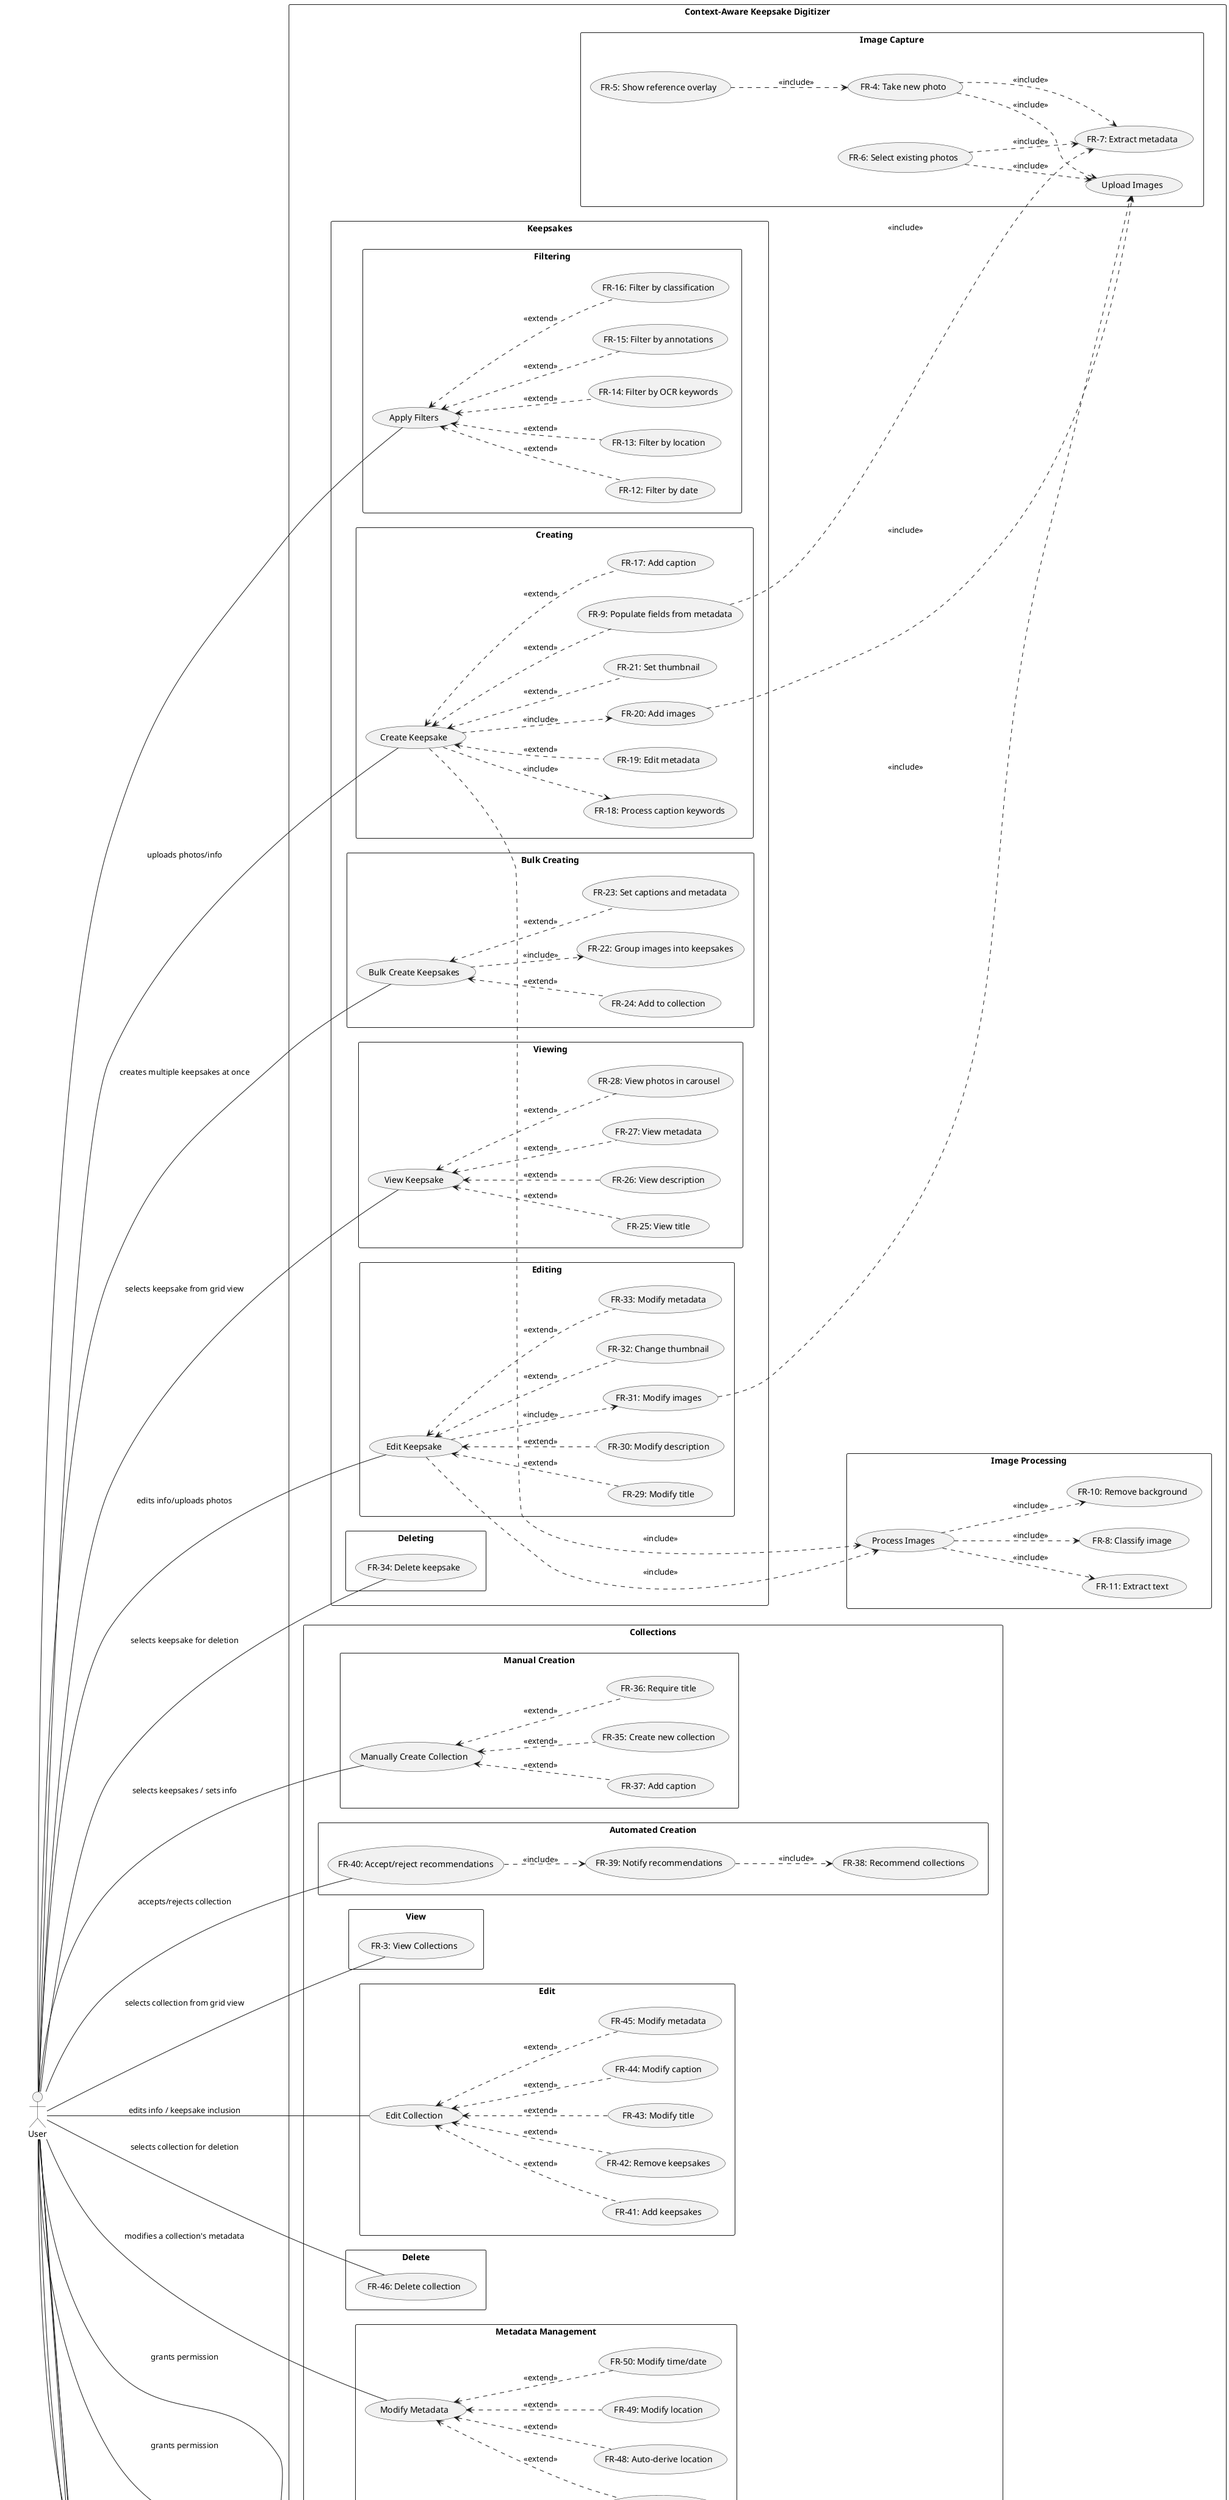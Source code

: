' NOTE: we may need to split this into separate diagrams where possible...
' it's going to be huge

@startuml Use Case
left to right direction
skinparam packageStyle rectangle

' Actors
actor User
actor "SSO Provider" as SSO << External System >>

' Packages/Use Cases
rectangle "Context-Aware Keepsake Digitizer" {
    package "User Authentication" {
        usecase "FR-1: Register" as FR1
        usecase "FR-2: Login" as FR2
    }

    package "Image Capture" {
        usecase "Upload Images"
        usecase "FR-4: Take new photo" as FR4
        usecase "FR-5: Show reference overlay" as FR5
        usecase "FR-6: Select existing photos" as FR6
        usecase "FR-7: Extract metadata" as FR7
    }

    package "Image Processing" {
        usecase "Process Images"
        usecase "FR-8: Classify image" as FR8
        usecase "FR-10: Remove background" as FR10
        usecase "FR-11: Extract text" as FR11
    }
 
    package "Keepsakes" {
        package "Filtering" {
            usecase "Apply Filters" as Filter  
            usecase "FR-12: Filter by date" as FR12
            usecase "FR-13: Filter by location" as FR13
            usecase "FR-14: Filter by OCR keywords" as FR14
            usecase "FR-15: Filter by annotations" as FR15
            usecase "FR-16: Filter by classification" as FR16
        }
        package "Creating" {
            usecase "Create Keepsake" 
            usecase "FR-9: Populate fields from metadata" as FR9
            usecase "FR-17: Add caption" as FR17
            usecase "FR-18: Process caption keywords" as FR18
            usecase "FR-19: Edit metadata" as FR19
            usecase "FR-20: Add images" as FR20
            usecase "FR-21: Set thumbnail" as FR21
        }
        package "Bulk Creating" {
            usecase "Bulk Create Keepsakes" 
            usecase "FR-22: Group images into keepsakes" as FR22
            usecase "FR-23: Set captions and metadata" as FR23
            usecase "FR-24: Add to collection" as FR24
        }
        package "Viewing" {
            usecase "View Keepsake"
            usecase "FR-25: View title" as FR25
            usecase "FR-26: View description" as FR26
            usecase "FR-27: View metadata" as FR27
            usecase "FR-28: View photos in carousel" as FR28
        }
        package "Editing" {
            usecase "Edit Keepsake"
            usecase "FR-29: Modify title" as FR29
            usecase "FR-30: Modify description" as FR30
            usecase "FR-31: Modify images" as FR31
            usecase "FR-32: Change thumbnail" as FR32
            usecase "FR-33: Modify metadata" as FR33
        }
        package "Deleting" {
            usecase "FR-34: Delete keepsake" as FR34
        }
    }

    package "Collections" {
        package "Manual Creation" {
            usecase "Manually Create Collection"
            usecase "FR-35: Create new collection" as FR35
            usecase "FR-36: Require title" as FR36
            usecase "FR-37: Add caption" as FR37
        }
        package "Automated Creation" {
            usecase "FR-38: Recommend collections" as FR38
            usecase "FR-39: Notify recommendations" as FR39
            usecase "FR-40: Accept/reject recommendations" as FR40
        }
        package "View" {
            usecase "FR-3: View Collections" as FR3
        }
        package "Edit" {
            usecase "Edit Collection"
            usecase "FR-41: Add keepsakes" as FR41
            usecase "FR-42: Remove keepsakes" as FR42
            usecase "FR-43: Modify title" as FR43
            usecase "FR-44: Modify caption" as FR44
            usecase "FR-45: Modify metadata" as FR45
        }
        package "Delete" {
            usecase "FR-46: Delete collection" as FR46
        }
        package "Metadata Management" {
            usecase "Modify Metadata"
            usecase "FR-47: Auto-derive date" as FR47
            usecase "FR-48: Auto-derive location" as FR48
            usecase "FR-49: Modify location" as FR49
            usecase "FR-50: Modify time/date" as FR50
        }
    }

    package "Visualization" {
        package "Map Features" {
            usecase "View Map"
            usecase "FR-51: Show collections on map" as FR51
            usecase "FR-52: Click markers to view" as FR52
        }
        package "Content Generation" {
            usecase "FR-53: Generate collages" as FR53
        }
    }

    package "Integrations" {
        package "Sharing" {
            usecase "FR-54: Share keepsakes" as FR54
            usecase "FR-55: Share collages" as FR55
        }
        package "Notifications" {
            usecase "FR-56: Special day reminders" as FR56
        }
    }
}

' User interactions
User --- (FR1) : grants permission
User --- (FR2) : grants permission 
User --- (Filter)
User --- (Create Keepsake) : uploads photos/info
User --- (Edit Keepsake) : edits info/uploads photos
User --- (View Keepsake) : selects keepsake from grid view
User --- (FR34) : selects keepsake for deletion
User --- (FR3) : selects collection from grid view
User --- (Manually Create Collection) : selects keepsakes / sets info
User --- (FR40) : accepts/rejects collection
User --- (Edit Collection) : edits info / keepsake inclusion
User --- (FR46) : selects collection for deletion
User --- (FR55) : shares a collage to social media
User --- (FR54) : shares a keepsake to social media
User --- (View Map) : views the map
User --- (FR53) : generate a collage for a collection
User --- (Modify Metadata) : modifies a collection's metadata
User --- (FR56) : views reminders from push notifications
User --- (Bulk Create Keepsakes) : creates multiple keepsakes at once

' SSO interactions
SSO --- (FR1) : issues token
SSO --- (FR2) : issues token
(FR1) .> (FR2) : <<include>>

' Image Capture
(FR5) .-> (FR4) : <<include>>
(FR4) .-> (FR7) : <<include>>
(FR6) .-> (FR7) : <<include>>
(FR4) .-> (Upload Images) : <<include>>
(FR6) .-> (Upload Images) : <<include>>

' Image Processing
(Process Images) .-> (FR8) : <<include>>
(Process Images) .-> (FR10) : <<include>>
(Process Images) .-> (FR11) : <<include>>

' Keepsake Filters
(Filter) <-. (FR12) : <<extend>>
(Filter) <-. (FR13) : <<extend>>
(Filter) <-. (FR14) : <<extend>>
(Filter) <-. (FR15) : <<extend>>
(Filter) <-. (FR16) : <<extend>>

' Create Keepsake
(Create Keepsake) <-. (FR17) : <<extend>>
(Create Keepsake) <-. (FR19) : <<extend>>
(Create Keepsake) .-> (FR20) : <<include>>
(Create Keepsake) <-. (FR21) : <<extend>>
(Create Keepsake) <-. (FR9) : <<extend>>
(Create Keepsake) .-> (FR18) : <<include>>

' Bulk Create
(Bulk Create Keepsakes) .-> (FR22) : <<include>>
(Bulk Create Keepsakes) <-. (FR23) : <<extend>>
(Bulk Create Keepsakes) <-. (FR24) : <<extend>>

' View Keepsake
(View Keepsake) <-. (FR25) : <<extend>>
(View Keepsake) <-. (FR26) : <<extend>>
(View Keepsake) <-. (FR27) : <<extend>>
(View Keepsake) <-. (FR28) : <<extend>>

' Edit Keepsake
(Edit Keepsake) <-. (FR29) : <<extend>>
(Edit Keepsake) <-. (FR30) : <<extend>>
(Edit Keepsake) .-> (FR31) : <<include>>
(Edit Keepsake) <-. (FR32) : <<extend>>
(Edit Keepsake) <-. (FR33) : <<extend>>

' Manually Create Collection
(Manually Create Collection) <-. (FR35) : <<extend>>
(Manually Create Collection) <-. (FR36) : <<extend>>
(Manually Create Collection) <-. (FR37) : <<extend>>

' System Recommended Collection
(FR40) .-> (FR39) : <<include>>
(FR39) .-> (FR38) : <<include>>

' Editing Collections
(Edit Collection) <-. (FR41) : <<extend>>
(Edit Collection) <-. (FR42) : <<extend>>
(Edit Collection) <-. (FR43) : <<extend>>
(Edit Collection) <-. (FR44) : <<extend>>
(Edit Collection) <-. (FR45) : <<extend>>

' Modify Metadata
(Modify Metadata) <-. (FR47) : <<extend>>
(Modify Metadata) <-. (FR48) : <<extend>>
(Modify Metadata) <-. (FR49) : <<extend>>
(Modify Metadata) <-. (FR50) : <<extend>>

' View Map
(View Map) .-> (FR51) : <<include>>
(View Map) <-. (FR52) : <<extend>>

' Inter-package interactions 
' NOTE: the more dashes, the longer the arrow 
' (gives some visual separation)
(Create Keepsake) .--> (Process Images) : <<include>>
(FR20) .--> (Upload Images) : <<include>>
(FR9) .--> (FR7) : <<include>>
(Edit Keepsake) .--> (Process Images) : <<include>>
(FR31) .--> (Upload Images) : <<include>>
' (FR53) <-. (FR55) : <<extend>>

@enduml
